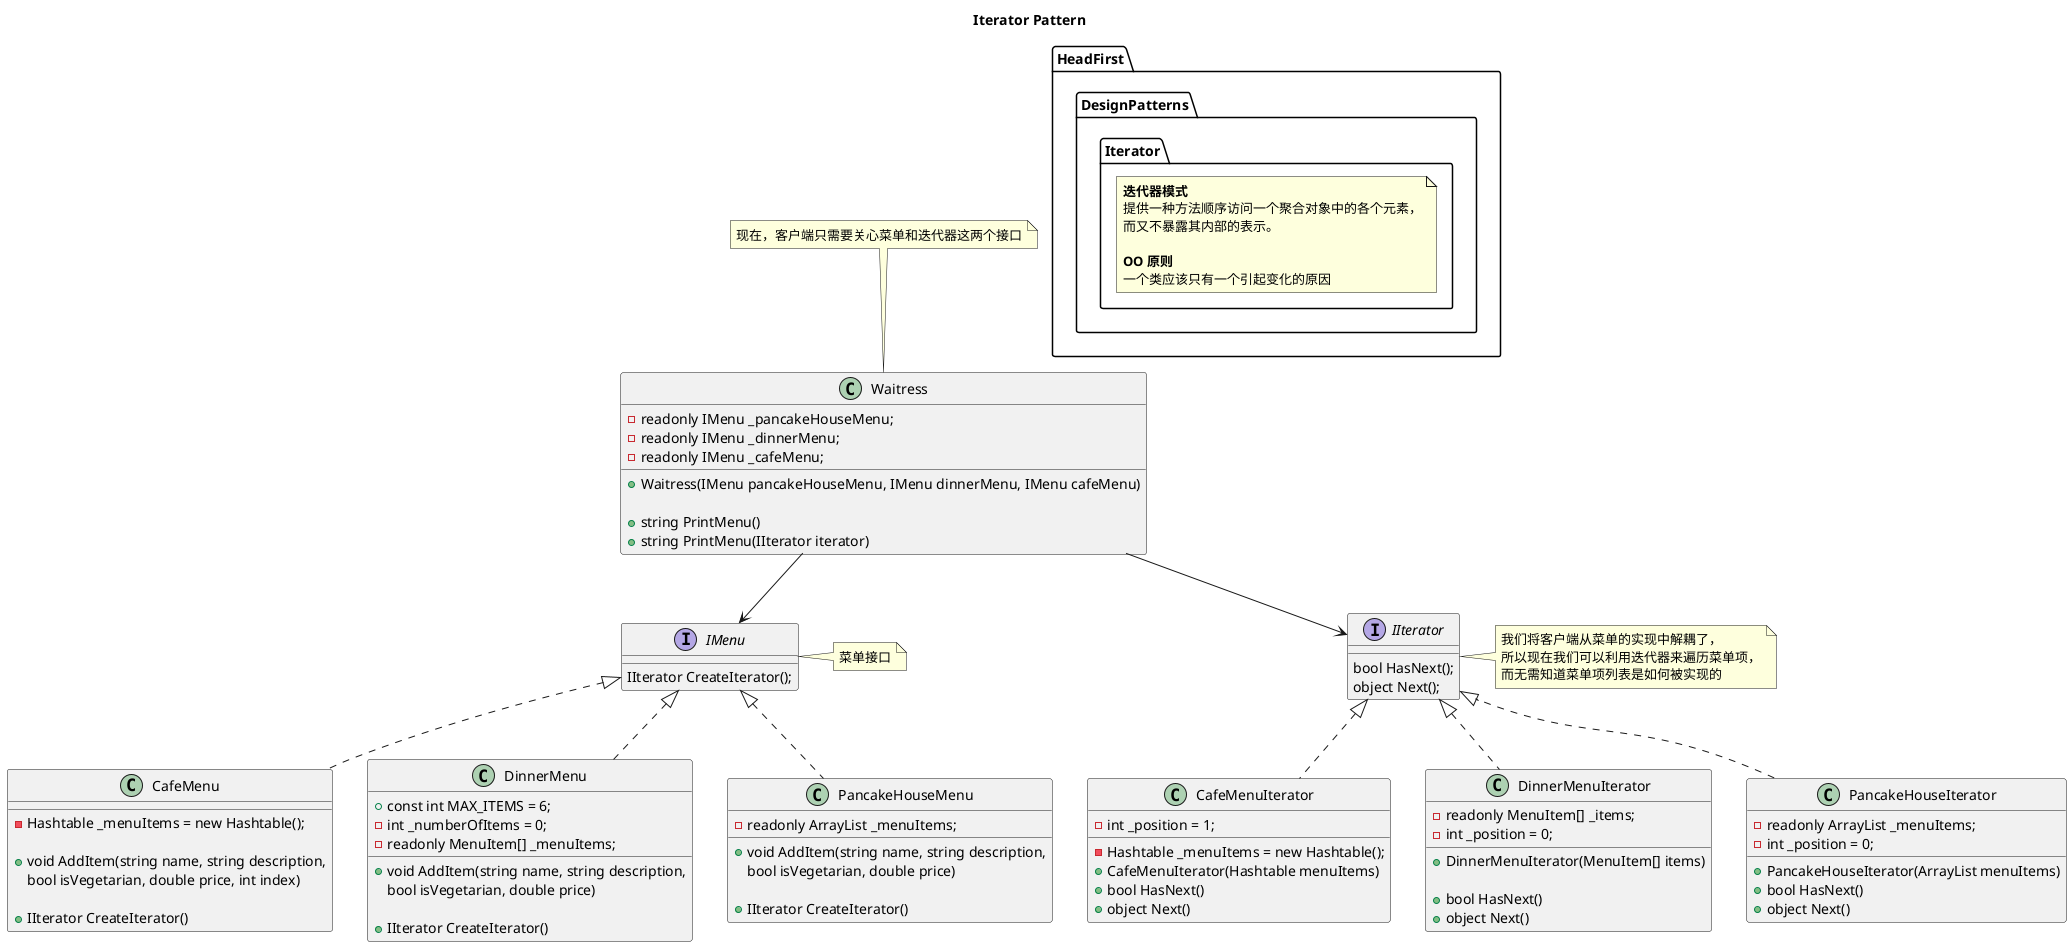 @startuml
title Iterator Pattern
namespace HeadFirst.DesignPatterns.Iterator{
    note as IteratorPatternDefine
    <b>迭代器模式</b>
    提供一种方法顺序访问一个聚合对象中的各个元素，
    而又不暴露其内部的表示。

    <b>OO 原则</b>
    一个类应该只有一个引起变化的原因
    end note
}

CafeMenuIterator .up.|> IIterator
DinnerMenuIterator .up.|> IIterator
PancakeHouseIterator .up.|> IIterator

CafeMenu .up.|> IMenu
DinnerMenu .up.|> IMenu
PancakeHouseMenu .up.|> IMenu

Waitress --> IIterator
Waitress --> IMenu

interface IIterator
{
    bool HasNext();
    object Next();
}
note as IIteratorNote
我们将客户端从菜单的实现中解耦了，
所以现在我们可以利用迭代器来遍历菜单项，
而无需知道菜单项列表是如何被实现的
end note
IIterator .right. IIteratorNote
interface IMenu
{
    IIterator CreateIterator();
}

note as IMenuNote
菜单接口
end note
IMenu .right. IMenuNote
class CafeMenu
{
    - Hashtable _menuItems = new Hashtable();

    + void AddItem(string name, string description,
    bool isVegetarian, double price, int index)

    + IIterator CreateIterator()
}
class CafeMenuIterator
{
    - Hashtable _menuItems = new Hashtable();
    - int _position = 1;

    + CafeMenuIterator(Hashtable menuItems)
    + bool HasNext()
    + object Next()
}
class DinnerMenu
{
    + const int MAX_ITEMS = 6;
    - int _numberOfItems = 0;
    - readonly MenuItem[] _menuItems;

    + void AddItem(string name, string description,
    bool isVegetarian, double price)

    + IIterator CreateIterator()
}
class DinnerMenuIterator
{
    - readonly MenuItem[] _items;
    - int _position = 0;

    + DinnerMenuIterator(MenuItem[] items)

    + bool HasNext()
    + object Next()
}
class PancakeHouseMenu
{
    - readonly ArrayList _menuItems;

    + void AddItem(string name, string description,
    bool isVegetarian, double price)

    + IIterator CreateIterator()
}
class PancakeHouseIterator
{
    - readonly ArrayList _menuItems;
    - int _position = 0;

    + PancakeHouseIterator(ArrayList menuItems)
    + bool HasNext()
    + object Next()
}
class Waitress
{
    - readonly IMenu _pancakeHouseMenu;
    - readonly IMenu _dinnerMenu;
    - readonly IMenu _cafeMenu;

    + Waitress(IMenu pancakeHouseMenu, IMenu dinnerMenu, IMenu cafeMenu)

    + string PrintMenu()
    + string PrintMenu(IIterator iterator)
}
note as WaitressNote
现在，客户端只需要关心菜单和迭代器这两个接口
end note
Waitress .up. WaitressNote
@enduml